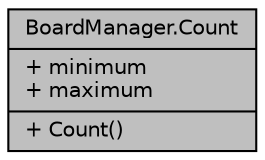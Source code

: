 digraph "BoardManager.Count"
{
  edge [fontname="Helvetica",fontsize="10",labelfontname="Helvetica",labelfontsize="10"];
  node [fontname="Helvetica",fontsize="10",shape=record];
  Node1 [label="{BoardManager.Count\n|+ minimum\l+ maximum\l|+ Count()\l}",height=0.2,width=0.4,color="black", fillcolor="grey75", style="filled", fontcolor="black"];
}
